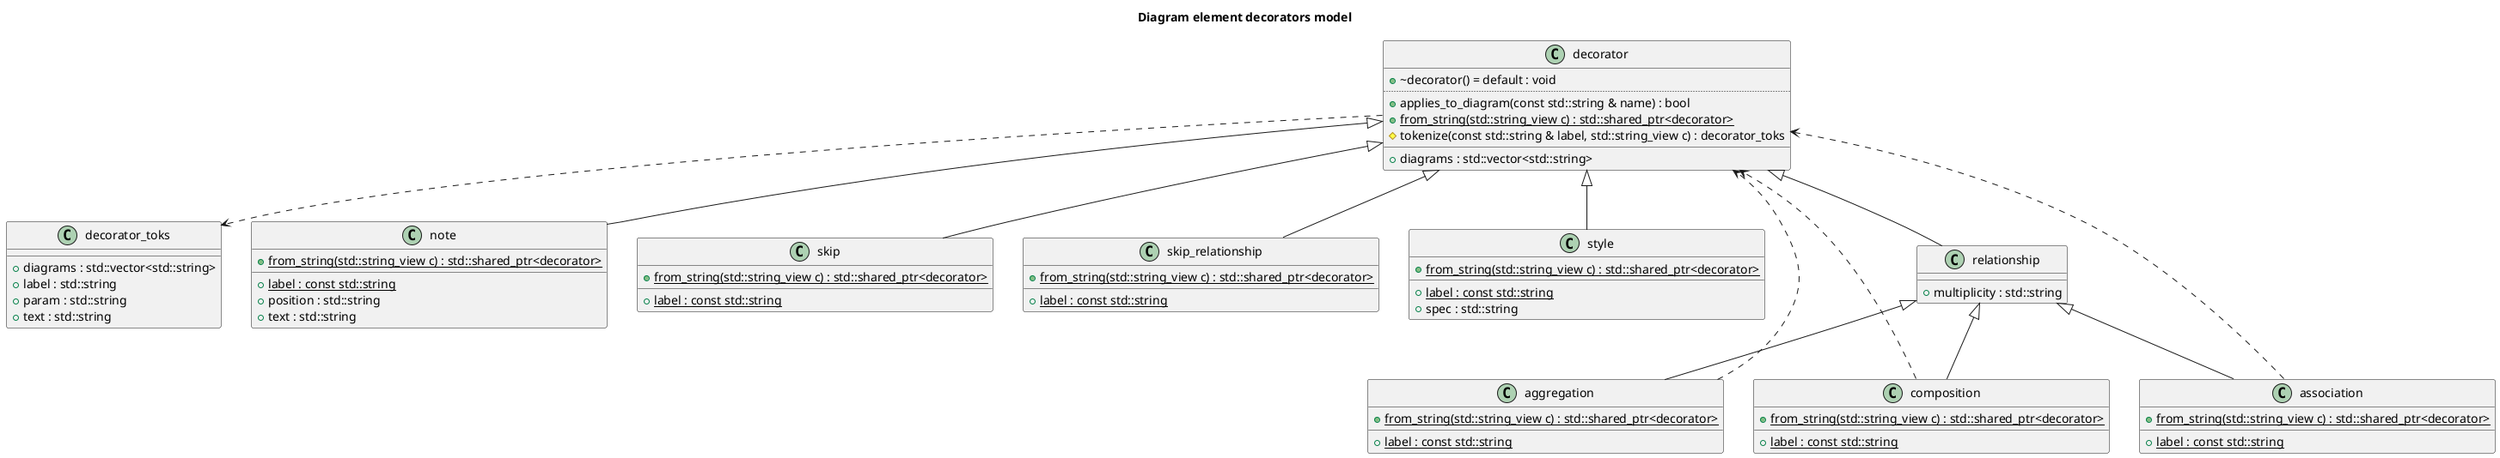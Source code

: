 @startuml
title Diagram element decorators model
class "decorator_toks" as C_0000532301235174338361
class C_0000532301235174338361 [[structclanguml_1_1decorators_1_1decorator__toks.html{decorator_toks}]] {
__
+diagrams : std::vector<std::string> [[[{diagrams}]]]
+label : std::string [[[{label}]]]
+param : std::string [[[{param}]]]
+text : std::string [[[{text}]]]
}
class "decorator" as C_0001039481254924641333
class C_0001039481254924641333 [[structclanguml_1_1decorators_1_1decorator.html{Base class for clang-uml comment tags}]] {
+~decorator() = default : void [[[{~decorator}]]]
..
+applies_to_diagram(const std::string & name) : bool [[[{Check if decorator applies to a specific diagram.}]]]
{static} +from_string(std::string_view c) : std::shared_ptr<decorator> [[[{Create decorator of specific type based on it's string         representation.}]]]
#tokenize(const std::string & label, std::string_view c) : decorator_toks [[[{tokenize}]]]
__
+diagrams : std::vector<std::string> [[[{diagrams}]]]
}
class "note" as C_0001347272482812804274
class C_0001347272482812804274 [[structclanguml_1_1decorators_1_1note.html{Represents a note diagram element}]] {
{static} +from_string(std::string_view c) : std::shared_ptr<decorator> [[[{from_string}]]]
__
{static} +label : const std::string [[[{label}]]]
+position : std::string [[[{position}]]]
+text : std::string [[[{text}]]]
}
class "skip" as C_0001462474947254948682
class C_0001462474947254948682 [[structclanguml_1_1decorators_1_1skip.html{Whether a decorated element should be skipped from a diagram}]] {
{static} +from_string(std::string_view c) : std::shared_ptr<decorator> [[[{from_string}]]]
__
{static} +label : const std::string [[[{label}]]]
}
class "skip_relationship" as C_0000685427930366073750
class C_0000685427930366073750 [[structclanguml_1_1decorators_1_1skip__relationship.html{Whether a decorated relationships should be skipped from a diagram}]] {
{static} +from_string(std::string_view c) : std::shared_ptr<decorator> [[[{from_string}]]]
__
{static} +label : const std::string [[[{label}]]]
}
class "style" as C_0000116269747867995555
class C_0000116269747867995555 [[structclanguml_1_1decorators_1_1style.html{Apply specific style to a decorated diagram element}]] {
{static} +from_string(std::string_view c) : std::shared_ptr<decorator> [[[{from_string}]]]
__
{static} +label : const std::string [[[{label}]]]
+spec : std::string [[[{spec}]]]
}
class "relationship" as C_0001576276283144132872
class C_0001576276283144132872 [[structclanguml_1_1decorators_1_1relationship.html{Base class for decorators overriding default relationship types}]] {
__
+multiplicity : std::string [[[{multiplicity}]]]
}
class "aggregation" as C_0000175979950567138488
class C_0000175979950567138488 [[structclanguml_1_1decorators_1_1aggregation.html{Make a member an aggregation relationship}]] {
{static} +from_string(std::string_view c) : std::shared_ptr<decorator> [[[{from_string}]]]
__
{static} +label : const std::string [[[{label}]]]
}
class "composition" as C_0001028911016492067053
class C_0001028911016492067053 [[structclanguml_1_1decorators_1_1composition.html{Make a member a composition relationship}]] {
{static} +from_string(std::string_view c) : std::shared_ptr<decorator> [[[{from_string}]]]
__
{static} +label : const std::string [[[{label}]]]
}
class "association" as C_0001534243399456949265
class C_0001534243399456949265 [[structclanguml_1_1decorators_1_1association.html{Make a member an association relationship}]] {
{static} +from_string(std::string_view c) : std::shared_ptr<decorator> [[[{from_string}]]]
__
{static} +label : const std::string [[[{label}]]]
}
C_0001039481254924641333 ..> C_0000532301235174338361
C_0001039481254924641333 <|-- C_0001347272482812804274
C_0001039481254924641333 <|-- C_0001462474947254948682
C_0001039481254924641333 <|-- C_0000685427930366073750
C_0001039481254924641333 <|-- C_0000116269747867995555
C_0001039481254924641333 <|-- C_0001576276283144132872
C_0000175979950567138488 ..> C_0001039481254924641333
C_0001576276283144132872 <|-- C_0000175979950567138488
C_0001028911016492067053 ..> C_0001039481254924641333
C_0001576276283144132872 <|-- C_0001028911016492067053
C_0001534243399456949265 ..> C_0001039481254924641333
C_0001576276283144132872 <|-- C_0001534243399456949265

'Generated with clang-uml, version 0.4.0-7-g8a6b497
'LLVM version Ubuntu clang version 16.0.6 (++20230710042027+7cbf1a259152-1~exp1~20230710162048.105)
@enduml
